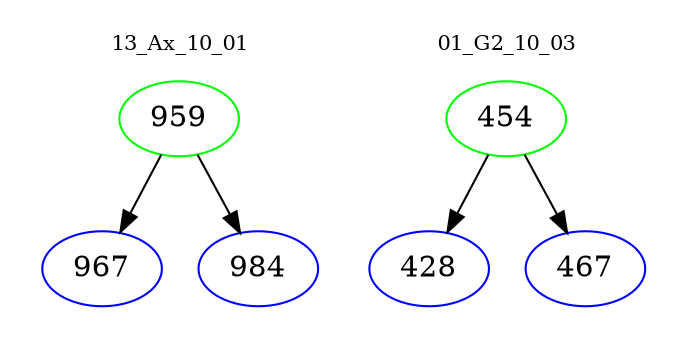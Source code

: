 digraph{
subgraph cluster_0 {
color = white
label = "13_Ax_10_01";
fontsize=10;
T0_959 [label="959", color="green"]
T0_959 -> T0_967 [color="black"]
T0_967 [label="967", color="blue"]
T0_959 -> T0_984 [color="black"]
T0_984 [label="984", color="blue"]
}
subgraph cluster_1 {
color = white
label = "01_G2_10_03";
fontsize=10;
T1_454 [label="454", color="green"]
T1_454 -> T1_428 [color="black"]
T1_428 [label="428", color="blue"]
T1_454 -> T1_467 [color="black"]
T1_467 [label="467", color="blue"]
}
}
